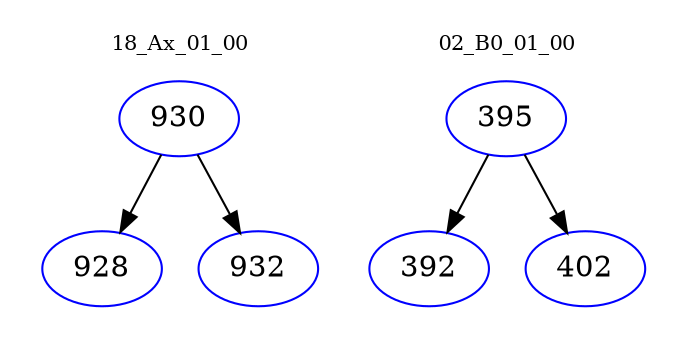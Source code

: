 digraph{
subgraph cluster_0 {
color = white
label = "18_Ax_01_00";
fontsize=10;
T0_930 [label="930", color="blue"]
T0_930 -> T0_928 [color="black"]
T0_928 [label="928", color="blue"]
T0_930 -> T0_932 [color="black"]
T0_932 [label="932", color="blue"]
}
subgraph cluster_1 {
color = white
label = "02_B0_01_00";
fontsize=10;
T1_395 [label="395", color="blue"]
T1_395 -> T1_392 [color="black"]
T1_392 [label="392", color="blue"]
T1_395 -> T1_402 [color="black"]
T1_402 [label="402", color="blue"]
}
}
